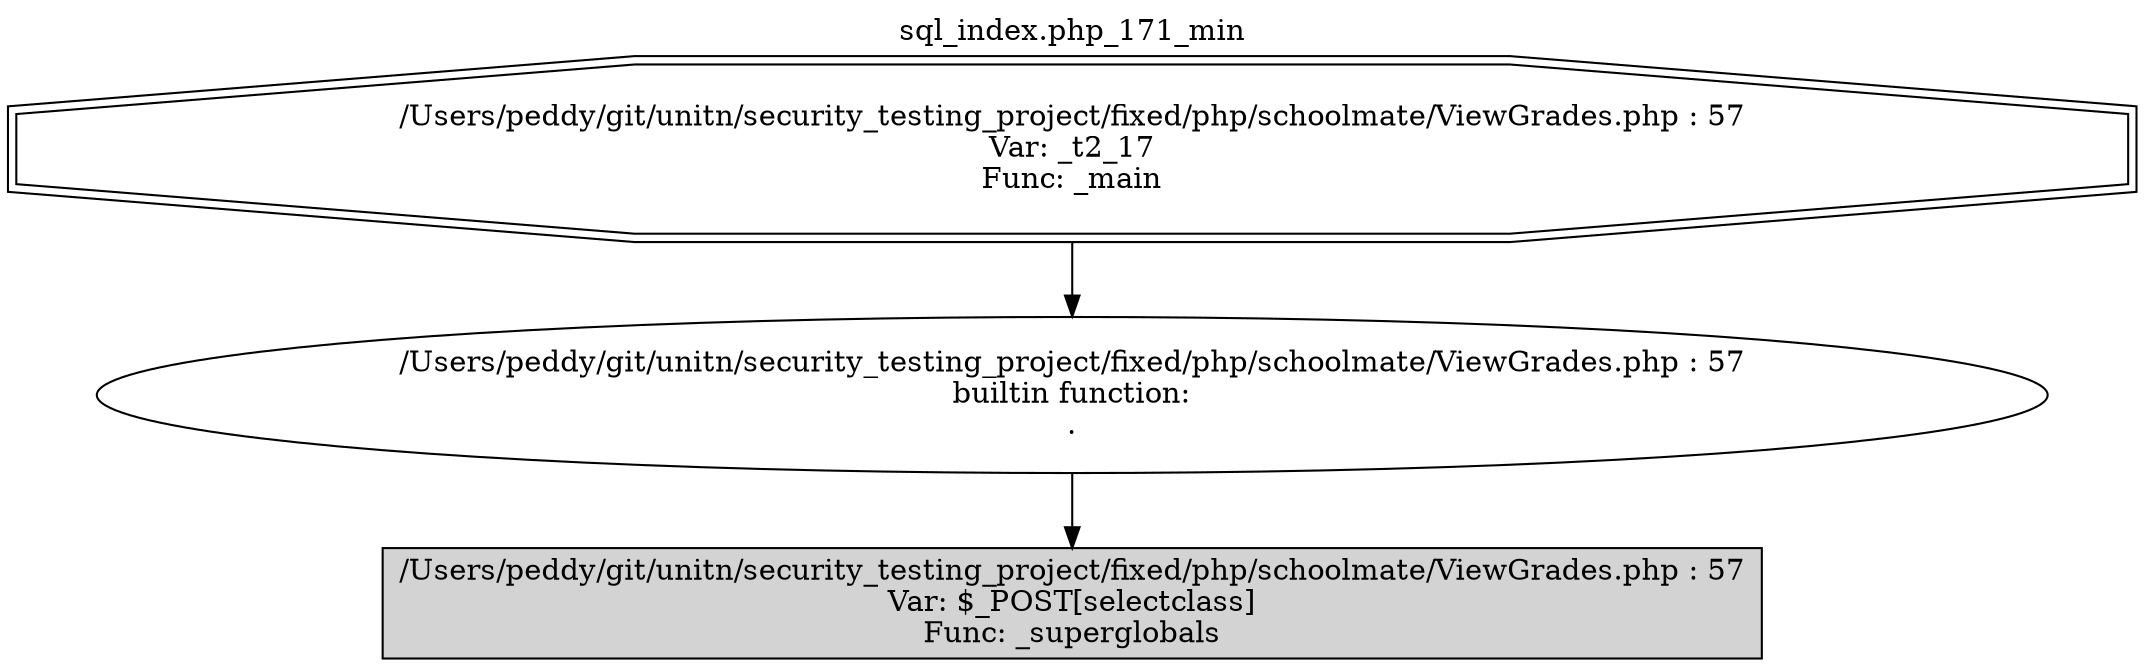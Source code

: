 digraph cfg {
  label="sql_index.php_171_min";
  labelloc=t;
  n1 [shape=doubleoctagon, label="/Users/peddy/git/unitn/security_testing_project/fixed/php/schoolmate/ViewGrades.php : 57\nVar: _t2_17\nFunc: _main\n"];
  n2 [shape=ellipse, label="/Users/peddy/git/unitn/security_testing_project/fixed/php/schoolmate/ViewGrades.php : 57\nbuiltin function:\n.\n"];
  n3 [shape=box, label="/Users/peddy/git/unitn/security_testing_project/fixed/php/schoolmate/ViewGrades.php : 57\nVar: $_POST[selectclass]\nFunc: _superglobals\n",style=filled];
  n1 -> n2;
  n2 -> n3;
}
